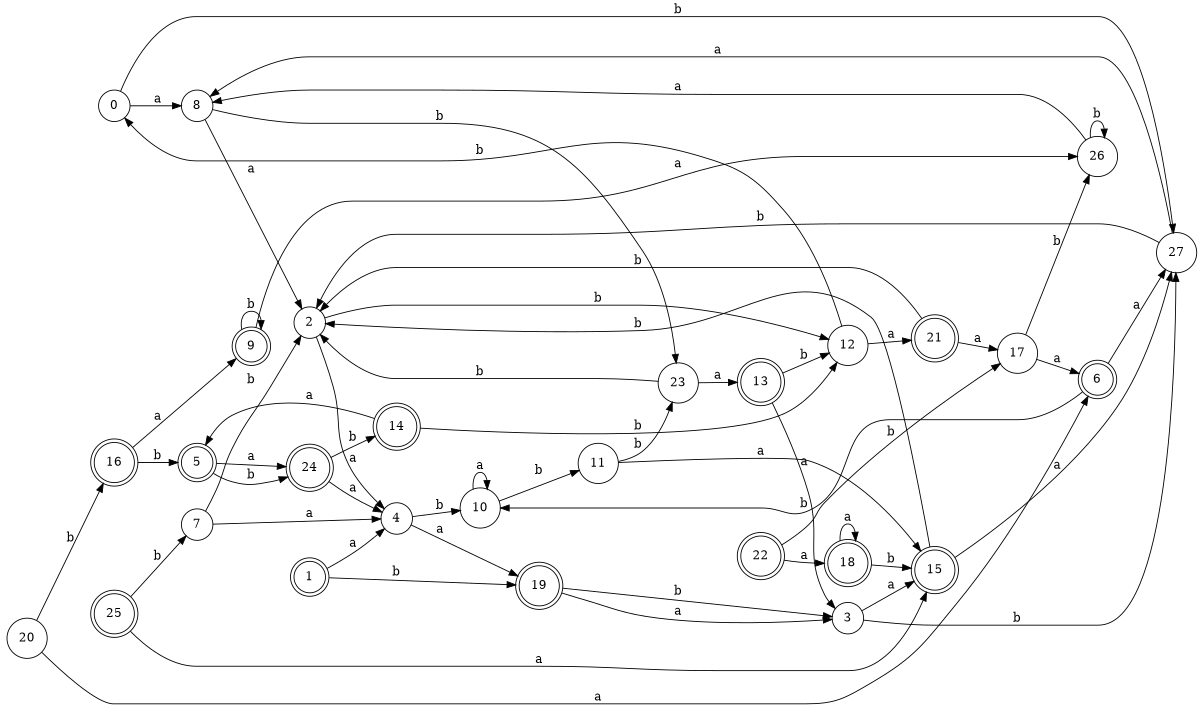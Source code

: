 digraph n23_8 {
__start0 [label="" shape="none"];

rankdir=LR;
size="8,5";

s0 [style="filled", color="black", fillcolor="white" shape="circle", label="0"];
s1 [style="rounded,filled", color="black", fillcolor="white" shape="doublecircle", label="1"];
s2 [style="filled", color="black", fillcolor="white" shape="circle", label="2"];
s3 [style="filled", color="black", fillcolor="white" shape="circle", label="3"];
s4 [style="filled", color="black", fillcolor="white" shape="circle", label="4"];
s5 [style="rounded,filled", color="black", fillcolor="white" shape="doublecircle", label="5"];
s6 [style="rounded,filled", color="black", fillcolor="white" shape="doublecircle", label="6"];
s7 [style="filled", color="black", fillcolor="white" shape="circle", label="7"];
s8 [style="filled", color="black", fillcolor="white" shape="circle", label="8"];
s9 [style="rounded,filled", color="black", fillcolor="white" shape="doublecircle", label="9"];
s10 [style="filled", color="black", fillcolor="white" shape="circle", label="10"];
s11 [style="filled", color="black", fillcolor="white" shape="circle", label="11"];
s12 [style="filled", color="black", fillcolor="white" shape="circle", label="12"];
s13 [style="rounded,filled", color="black", fillcolor="white" shape="doublecircle", label="13"];
s14 [style="rounded,filled", color="black", fillcolor="white" shape="doublecircle", label="14"];
s15 [style="rounded,filled", color="black", fillcolor="white" shape="doublecircle", label="15"];
s16 [style="rounded,filled", color="black", fillcolor="white" shape="doublecircle", label="16"];
s17 [style="filled", color="black", fillcolor="white" shape="circle", label="17"];
s18 [style="rounded,filled", color="black", fillcolor="white" shape="doublecircle", label="18"];
s19 [style="rounded,filled", color="black", fillcolor="white" shape="doublecircle", label="19"];
s20 [style="filled", color="black", fillcolor="white" shape="circle", label="20"];
s21 [style="rounded,filled", color="black", fillcolor="white" shape="doublecircle", label="21"];
s22 [style="rounded,filled", color="black", fillcolor="white" shape="doublecircle", label="22"];
s23 [style="filled", color="black", fillcolor="white" shape="circle", label="23"];
s24 [style="rounded,filled", color="black", fillcolor="white" shape="doublecircle", label="24"];
s25 [style="rounded,filled", color="black", fillcolor="white" shape="doublecircle", label="25"];
s26 [style="filled", color="black", fillcolor="white" shape="circle", label="26"];
s27 [style="filled", color="black", fillcolor="white" shape="circle", label="27"];
s0 -> s8 [label="a"];
s0 -> s27 [label="b"];
s1 -> s4 [label="a"];
s1 -> s19 [label="b"];
s2 -> s4 [label="a"];
s2 -> s12 [label="b"];
s3 -> s15 [label="a"];
s3 -> s27 [label="b"];
s4 -> s19 [label="a"];
s4 -> s10 [label="b"];
s5 -> s24 [label="a"];
s5 -> s24 [label="b"];
s6 -> s27 [label="a"];
s6 -> s10 [label="b"];
s7 -> s4 [label="a"];
s7 -> s2 [label="b"];
s8 -> s2 [label="a"];
s8 -> s23 [label="b"];
s9 -> s26 [label="a"];
s9 -> s9 [label="b"];
s10 -> s10 [label="a"];
s10 -> s11 [label="b"];
s11 -> s15 [label="a"];
s11 -> s23 [label="b"];
s12 -> s21 [label="a"];
s12 -> s0 [label="b"];
s13 -> s3 [label="a"];
s13 -> s12 [label="b"];
s14 -> s5 [label="a"];
s14 -> s12 [label="b"];
s15 -> s27 [label="a"];
s15 -> s2 [label="b"];
s16 -> s9 [label="a"];
s16 -> s5 [label="b"];
s17 -> s6 [label="a"];
s17 -> s26 [label="b"];
s18 -> s18 [label="a"];
s18 -> s15 [label="b"];
s19 -> s3 [label="a"];
s19 -> s3 [label="b"];
s20 -> s6 [label="a"];
s20 -> s16 [label="b"];
s21 -> s17 [label="a"];
s21 -> s2 [label="b"];
s22 -> s18 [label="a"];
s22 -> s17 [label="b"];
s23 -> s13 [label="a"];
s23 -> s2 [label="b"];
s24 -> s4 [label="a"];
s24 -> s14 [label="b"];
s25 -> s15 [label="a"];
s25 -> s7 [label="b"];
s26 -> s8 [label="a"];
s26 -> s26 [label="b"];
s27 -> s8 [label="a"];
s27 -> s2 [label="b"];

}
